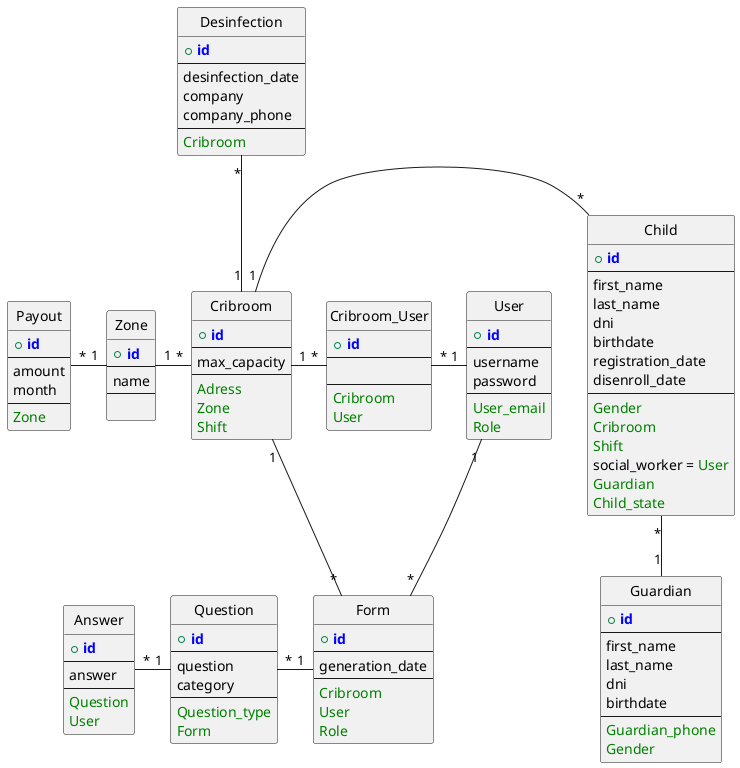 @startuml

' !define ENTITY
!define PRIMARY_KEY(x) <b><color:blue>x</color></b>
!define FOREIGN_KEY(x) <color:green>x</color>

hide circle



' Padrones
    ' Children
        ' Users
            ' Gender
            ' Cribroom
            ' Shift
            ' User
            ' Guardian
            ' Children_state
            ' Padron


entity Cribroom {
    + PRIMARY_KEY(id)
    --
    max_capacity
    --
    FOREIGN_KEY(Adress)
    FOREIGN_KEY(Zone)
    FOREIGN_KEY(Shift)
}
' Cribroom muchos a muchos Shift
' Cribroom puede tener mañana y tarde o solo mañana, etc


entity Desinfection {
    + PRIMARY_KEY(id)
    --
    desinfection_date
    company
    company_phone
    --
    FOREIGN_KEY(Cribroom)
}
Desinfection "*" -- "1" Cribroom

entity Payout {
    + PRIMARY_KEY(id)
    --
    amount
    month
    --
    FOREIGN_KEY(Zone)
    ' Payout_Adress = capital or upcountry
}

entity Zone {
    + PRIMARY_KEY(id)
    --
    name
    --

    ' interior or capital
}

Payout "*" - "1" Zone
Zone "1" - "*" Cribroom

entity Child {
    + PRIMARY_KEY(id)
    --
    first_name
    last_name
    dni
    birthdate
    registration_date
    disenroll_date
    --
    FOREIGN_KEY(Gender)
    FOREIGN_KEY(Cribroom)
    FOREIGN_KEY(Shift)
    social_worker = FOREIGN_KEY(User)
    FOREIGN_KEY(Guardian)
    FOREIGN_KEY(Child_state)
}

Cribroom "1" - "*" Child

entity User {
    + PRIMARY_KEY(id)
    --
    username
    password
    --
    FOREIGN_KEY(User_email)
    FOREIGN_KEY(Role)
}

entity Cribroom_User {
    + PRIMARY_KEY(id)
    --

    --
    FOREIGN_KEY(Cribroom)
    FOREIGN_KEY(User)
}

Cribroom "1" - "*" Cribroom_User
Cribroom_User "*" - "1" User


entity Guardian {
    + PRIMARY_KEY(id)
    --
    first_name
    last_name
    dni 
    birthdate
    --
    FOREIGN_KEY(Guardian_phone)
    FOREIGN_KEY(Gender)
}

Child "*" -- "1" Guardian

entity Form {
    + PRIMARY_KEY(id)
    --
    generation_date
    --
    FOREIGN_KEY(Cribroom)
    FOREIGN_KEY(User)
    FOREIGN_KEY(Role)
}

User "1" -- "*" Form
Cribroom "1" - "*" Form

' entity Question_type {
'     + PRIMARY_KEY(id)
'     --
'     text
'     --
' }

' entity Option {
'     + PRIMARY_KEY(id)
'     --
'     text
'     --
'     FOREIGN_KEY(Question)
' }

entity Question {
    + PRIMARY_KEY(id)
    --
    question
    category
    --
    FOREIGN_KEY(Question_type)
    FOREIGN_KEY(Form)
}
Question "*" - "1" Form

entity Answer {
    + PRIMARY_KEY(id)
    --
    answer
    --
    FOREIGN_KEY(Question)
    FOREIGN_KEY(User)
}
Answer "*" - "1" Question


' DUDAS
    ' Custom USER model
        ' por que no usar django model user
        ' analizar tema de roles y permissions
        ' para ver si storear en diagrama o no
    ' Relacionar Forms con Cribrooms
    ' Ver si relacionar User con Cribrooms
    ' Analizar campos de Forms
        ' posiblemente Role sea necesario

    ' User Forms muchos a muchos
    ' User Cribroom muchos a muchos

' entidad
' CUIT
' Salas name
' ubicacion
' 
' 


' diferenciar trabajadora social del resto

@enduml